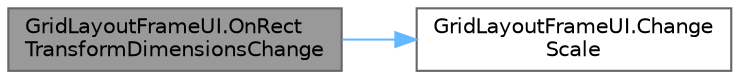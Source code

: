 digraph "GridLayoutFrameUI.OnRectTransformDimensionsChange"
{
 // LATEX_PDF_SIZE
  bgcolor="transparent";
  edge [fontname=Helvetica,fontsize=10,labelfontname=Helvetica,labelfontsize=10];
  node [fontname=Helvetica,fontsize=10,shape=box,height=0.2,width=0.4];
  rankdir="LR";
  Node1 [id="Node000001",label="GridLayoutFrameUI.OnRect\lTransformDimensionsChange",height=0.2,width=0.4,color="gray40", fillcolor="grey60", style="filled", fontcolor="black",tooltip="recttransformに何かしらの変更が加わった時にのみ更新"];
  Node1 -> Node2 [id="edge1_Node000001_Node000002",color="steelblue1",style="solid",tooltip=" "];
  Node2 [id="Node000002",label="GridLayoutFrameUI.Change\lScale",height=0.2,width=0.4,color="grey40", fillcolor="white", style="filled",URL="$class_grid_layout_frame_u_i.html#aa1e952cf4306a9e8bfd0b13018c59a62",tooltip=" "];
}
